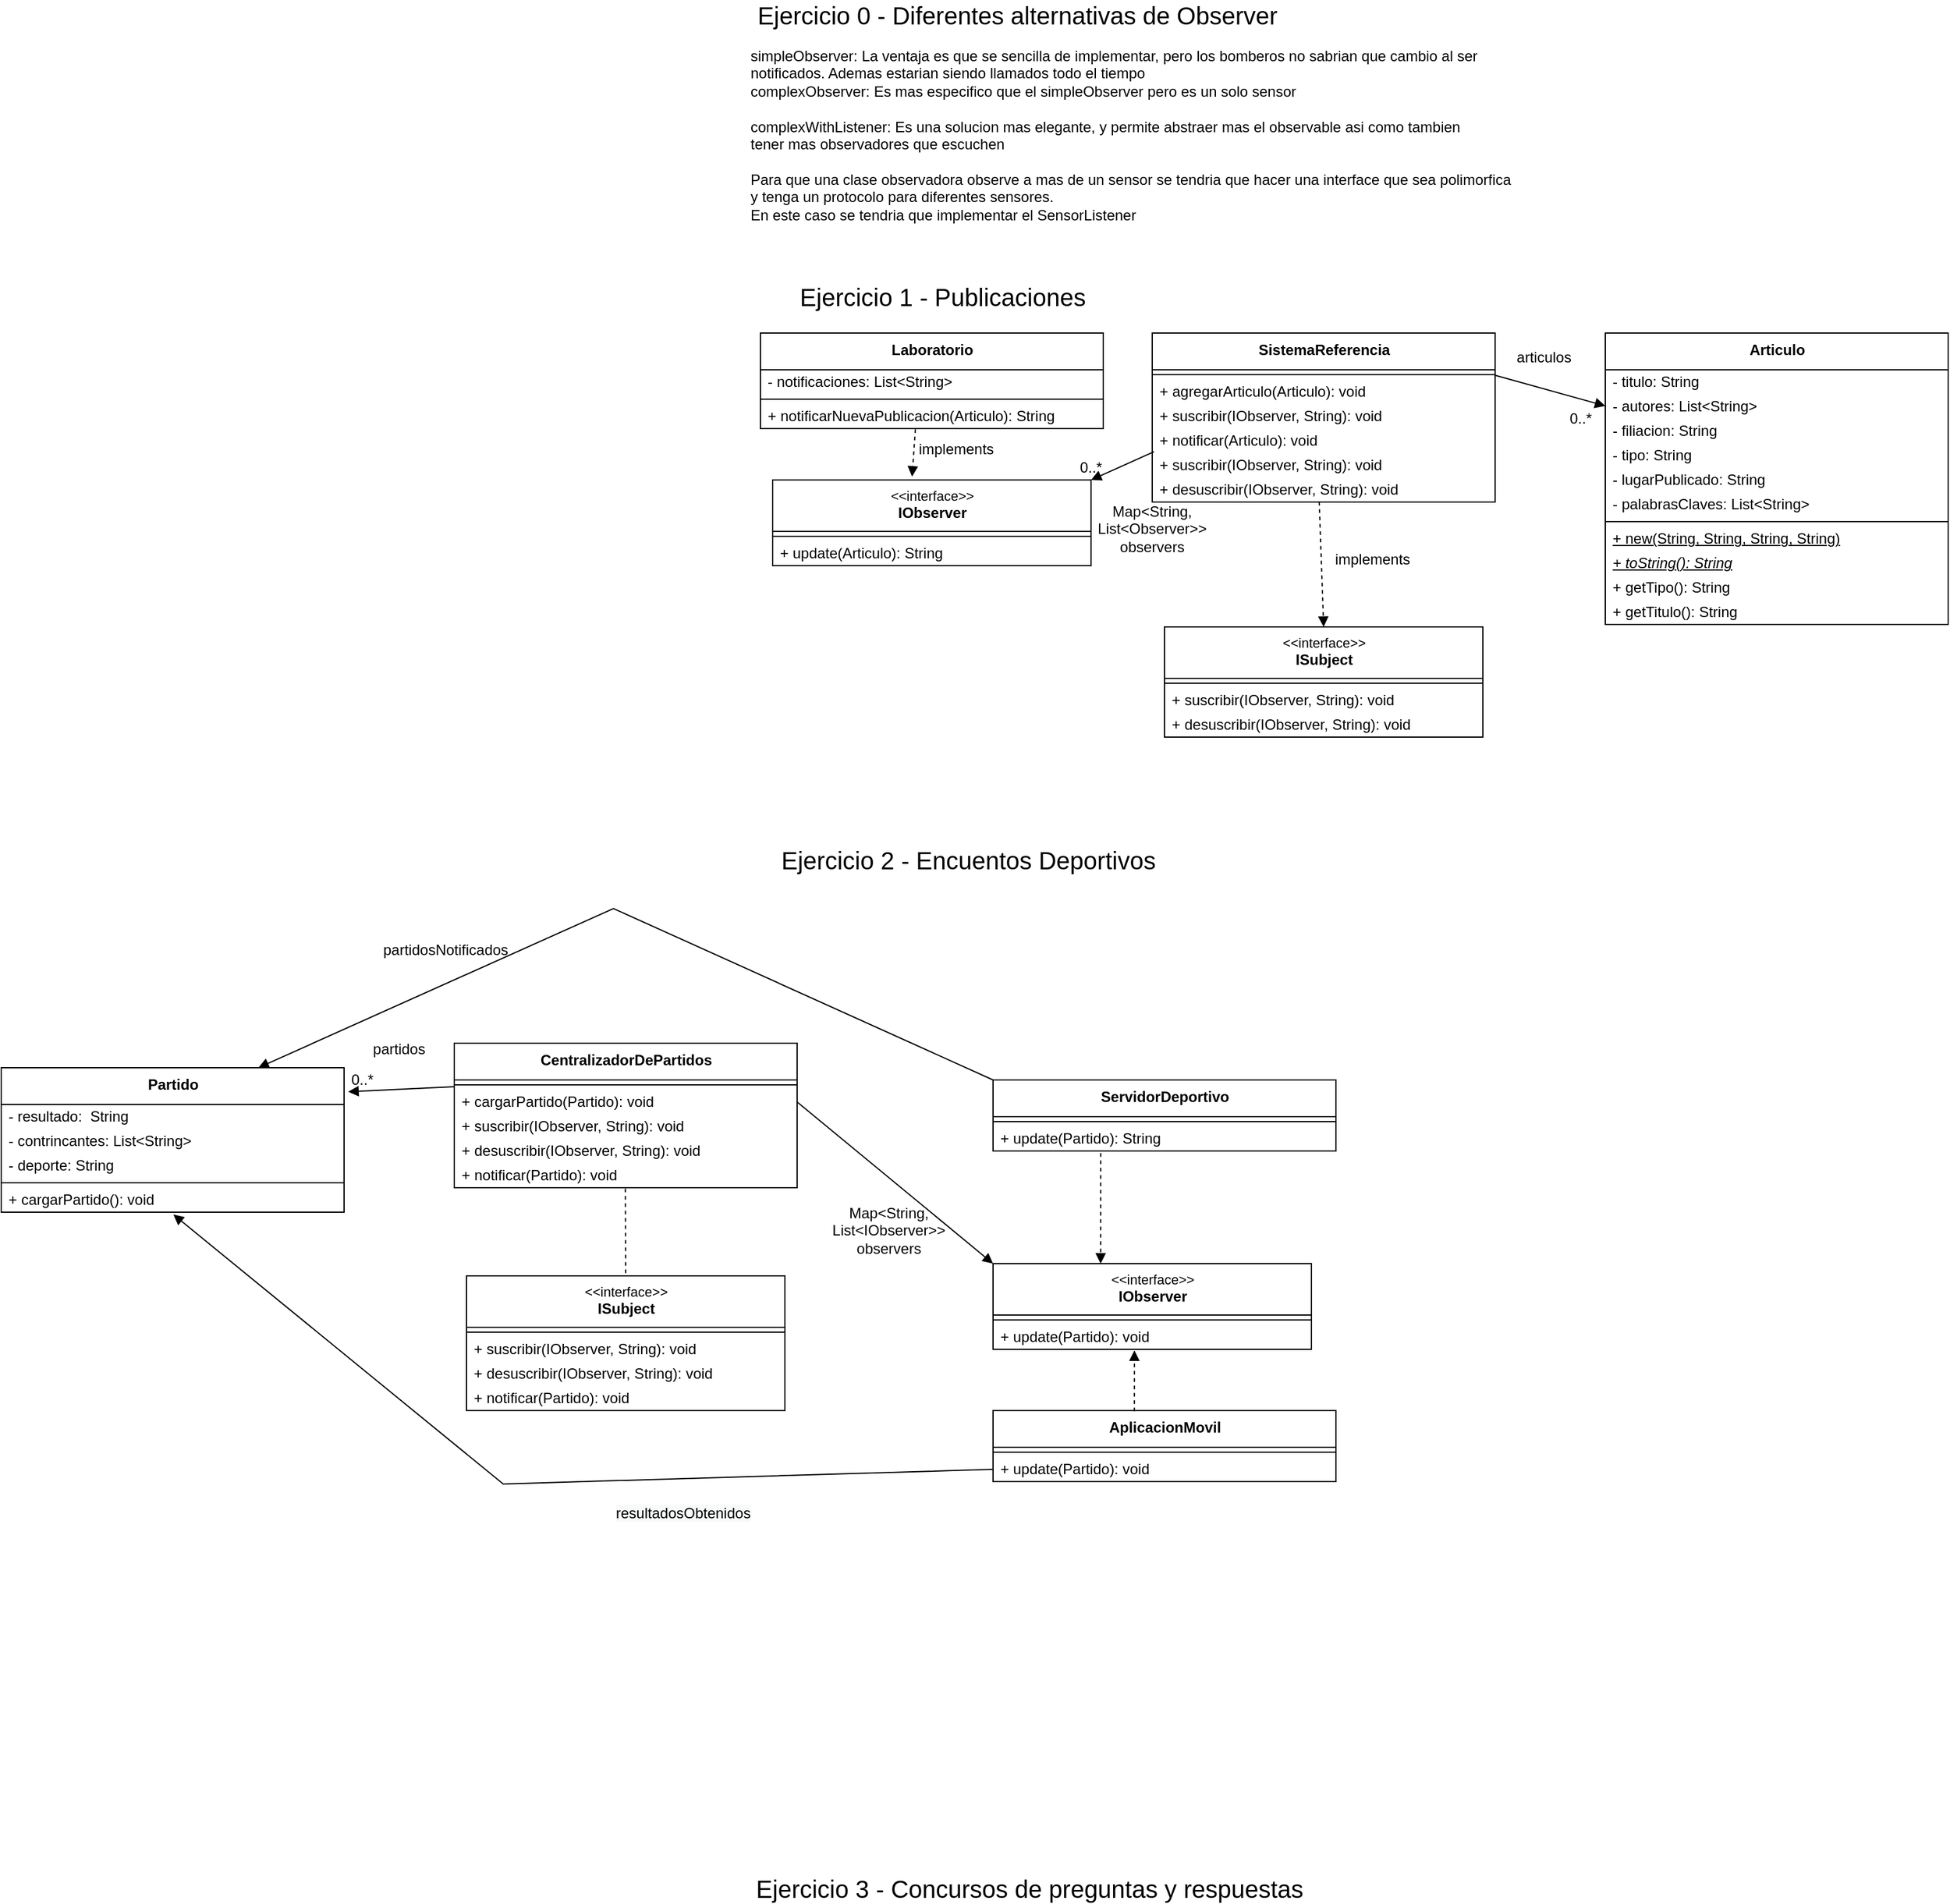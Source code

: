 <mxfile version="19.0.3" type="github">
  <diagram id="EG4I_s3BdpQyQ8dCtJnK" name="Page-1">
    <mxGraphModel dx="2462" dy="866" grid="1" gridSize="10" guides="1" tooltips="1" connect="1" arrows="1" fold="1" page="1" pageScale="1" pageWidth="827" pageHeight="1169" math="0" shadow="0">
      <root>
        <mxCell id="0" />
        <mxCell id="1" parent="0" />
        <mxCell id="vMaKO2f1EmGFDQ7WSAsm-1" value="&lt;span style=&quot;font-size: 12px;&quot;&gt;&lt;b&gt;SistemaReferencia&lt;/b&gt;&lt;/span&gt;" style="swimlane;fontStyle=0;align=center;verticalAlign=top;childLayout=stackLayout;horizontal=1;startSize=30;horizontalStack=0;resizeParent=1;resizeParentMax=0;resizeLast=0;collapsible=0;marginBottom=0;html=1;labelBackgroundColor=none;labelBorderColor=none;fontSize=11;" parent="1" vertex="1">
          <mxGeometry x="350" y="290" width="280" height="138" as="geometry" />
        </mxCell>
        <mxCell id="vMaKO2f1EmGFDQ7WSAsm-2" value="" style="line;strokeWidth=1;fillColor=none;align=left;verticalAlign=middle;spacingTop=-1;spacingLeft=3;spacingRight=3;rotatable=0;labelPosition=right;points=[];portConstraint=eastwest;labelBackgroundColor=none;labelBorderColor=none;fontSize=11;html=1;" parent="vMaKO2f1EmGFDQ7WSAsm-1" vertex="1">
          <mxGeometry y="30" width="280" height="8" as="geometry" />
        </mxCell>
        <mxCell id="vMaKO2f1EmGFDQ7WSAsm-3" value="&lt;span style=&quot;font-size: 12px;&quot;&gt;+ agregarArticulo(Articulo): void&lt;/span&gt;" style="text;html=1;strokeColor=none;fillColor=none;align=left;verticalAlign=middle;spacingLeft=4;spacingRight=4;overflow=hidden;rotatable=0;points=[[0,0.5],[1,0.5]];portConstraint=eastwest;labelBackgroundColor=none;labelBorderColor=none;fontSize=11;" parent="vMaKO2f1EmGFDQ7WSAsm-1" vertex="1">
          <mxGeometry y="38" width="280" height="20" as="geometry" />
        </mxCell>
        <mxCell id="vMaKO2f1EmGFDQ7WSAsm-37" value="&lt;span style=&quot;font-size: 12px;&quot;&gt;+ suscribir(IObserver, String): void&lt;/span&gt;" style="text;html=1;strokeColor=none;fillColor=none;align=left;verticalAlign=middle;spacingLeft=4;spacingRight=4;overflow=hidden;rotatable=0;points=[[0,0.5],[1,0.5]];portConstraint=eastwest;labelBackgroundColor=none;labelBorderColor=none;fontSize=11;" parent="vMaKO2f1EmGFDQ7WSAsm-1" vertex="1">
          <mxGeometry y="58" width="280" height="20" as="geometry" />
        </mxCell>
        <mxCell id="vMaKO2f1EmGFDQ7WSAsm-39" value="&lt;span style=&quot;font-size: 12px;&quot;&gt;+ notificar(Articulo): void&lt;/span&gt;" style="text;html=1;strokeColor=none;fillColor=none;align=left;verticalAlign=middle;spacingLeft=4;spacingRight=4;overflow=hidden;rotatable=0;points=[[0,0.5],[1,0.5]];portConstraint=eastwest;labelBackgroundColor=none;labelBorderColor=none;fontSize=11;" parent="vMaKO2f1EmGFDQ7WSAsm-1" vertex="1">
          <mxGeometry y="78" width="280" height="20" as="geometry" />
        </mxCell>
        <mxCell id="vMaKO2f1EmGFDQ7WSAsm-48" value="&lt;span style=&quot;font-size: 12px;&quot;&gt;+ suscribir&lt;/span&gt;&lt;span style=&quot;font-size: 12px;&quot;&gt;(IObserver, String): void&lt;/span&gt;" style="text;html=1;strokeColor=none;fillColor=none;align=left;verticalAlign=middle;spacingLeft=4;spacingRight=4;overflow=hidden;rotatable=0;points=[[0,0.5],[1,0.5]];portConstraint=eastwest;labelBackgroundColor=none;labelBorderColor=none;fontSize=11;" parent="vMaKO2f1EmGFDQ7WSAsm-1" vertex="1">
          <mxGeometry y="98" width="280" height="20" as="geometry" />
        </mxCell>
        <mxCell id="vMaKO2f1EmGFDQ7WSAsm-49" value="&lt;span style=&quot;font-size: 12px;&quot;&gt;+ desuscribir&lt;/span&gt;&lt;span style=&quot;font-size: 12px;&quot;&gt;(IObserver, String): void&lt;/span&gt;" style="text;html=1;strokeColor=none;fillColor=none;align=left;verticalAlign=middle;spacingLeft=4;spacingRight=4;overflow=hidden;rotatable=0;points=[[0,0.5],[1,0.5]];portConstraint=eastwest;labelBackgroundColor=none;labelBorderColor=none;fontSize=11;" parent="vMaKO2f1EmGFDQ7WSAsm-1" vertex="1">
          <mxGeometry y="118" width="280" height="20" as="geometry" />
        </mxCell>
        <mxCell id="vMaKO2f1EmGFDQ7WSAsm-6" value="&amp;lt;&amp;lt;interface&amp;gt;&amp;gt;&lt;br&gt;&lt;span style=&quot;font-size: 12px ; font-weight: 700&quot;&gt;IObserver&lt;/span&gt;" style="swimlane;fontStyle=0;align=center;verticalAlign=top;childLayout=stackLayout;horizontal=1;startSize=42;horizontalStack=0;resizeParent=1;resizeParentMax=0;resizeLast=0;collapsible=0;marginBottom=0;html=1;labelBackgroundColor=none;labelBorderColor=none;fontSize=11;" parent="1" vertex="1">
          <mxGeometry x="40" y="410" width="260" height="70" as="geometry" />
        </mxCell>
        <mxCell id="vMaKO2f1EmGFDQ7WSAsm-7" value="" style="line;strokeWidth=1;fillColor=none;align=left;verticalAlign=middle;spacingTop=-1;spacingLeft=3;spacingRight=3;rotatable=0;labelPosition=right;points=[];portConstraint=eastwest;labelBackgroundColor=none;labelBorderColor=none;fontSize=11;html=1;" parent="vMaKO2f1EmGFDQ7WSAsm-6" vertex="1">
          <mxGeometry y="42" width="260" height="8" as="geometry" />
        </mxCell>
        <mxCell id="vMaKO2f1EmGFDQ7WSAsm-8" value="&lt;span style=&quot;font-size: 12px;&quot;&gt;+ update&lt;/span&gt;&lt;span style=&quot;font-size: 12px;&quot;&gt;(Articulo): String&lt;/span&gt;" style="text;html=1;strokeColor=none;fillColor=none;align=left;verticalAlign=middle;spacingLeft=4;spacingRight=4;overflow=hidden;rotatable=0;points=[[0,0.5],[1,0.5]];portConstraint=eastwest;labelBackgroundColor=none;labelBorderColor=none;fontSize=11;" parent="vMaKO2f1EmGFDQ7WSAsm-6" vertex="1">
          <mxGeometry y="50" width="260" height="20" as="geometry" />
        </mxCell>
        <mxCell id="vMaKO2f1EmGFDQ7WSAsm-10" value="Ejercicio 1 - Publicaciones" style="text;html=1;strokeColor=none;fillColor=none;align=center;verticalAlign=middle;whiteSpace=wrap;rounded=0;fontSize=20;" parent="1" vertex="1">
          <mxGeometry x="19" y="250" width="320" height="20" as="geometry" />
        </mxCell>
        <mxCell id="vMaKO2f1EmGFDQ7WSAsm-11" value="Ejercicio 3 - Concursos de preguntas y respuestas" style="text;html=1;strokeColor=none;fillColor=none;align=center;verticalAlign=middle;whiteSpace=wrap;rounded=0;fontSize=20;" parent="1" vertex="1">
          <mxGeometry x="10" y="1550" width="480" height="20" as="geometry" />
        </mxCell>
        <mxCell id="vMaKO2f1EmGFDQ7WSAsm-13" value="Ejercicio 2 - Encuentos Deportivos" style="text;html=1;strokeColor=none;fillColor=none;align=center;verticalAlign=middle;whiteSpace=wrap;rounded=0;fontSize=20;" parent="1" vertex="1">
          <mxGeometry x="40" y="710" width="320" height="20" as="geometry" />
        </mxCell>
        <mxCell id="vMaKO2f1EmGFDQ7WSAsm-14" value="Ejercicio 0 - Diferentes alternativas de Observer" style="text;html=1;strokeColor=none;fillColor=none;align=center;verticalAlign=middle;whiteSpace=wrap;rounded=0;fontSize=20;" parent="1" vertex="1">
          <mxGeometry x="20" y="20" width="440" height="20" as="geometry" />
        </mxCell>
        <mxCell id="vMaKO2f1EmGFDQ7WSAsm-16" value="&lt;div&gt;&lt;span style=&quot;background-color: initial;&quot;&gt;simpleObserver: La ventaja es que se sencilla de implementar, pero los bomberos no sabrian que cambio al ser&lt;/span&gt;&lt;br&gt;&lt;/div&gt;&lt;div&gt;&lt;span style=&quot;font-size: 12px;&quot;&gt;notificados. Ademas estarian siendo llamados todo el tiempo&lt;/span&gt;&lt;/div&gt;&lt;div&gt;&lt;span style=&quot;font-size: 12px;&quot;&gt;complexObserver: Es mas especifico que el simpleObserver pero es un solo sensor&lt;/span&gt;&lt;/div&gt;&lt;div&gt;&lt;span style=&quot;font-size: 12px;&quot;&gt;&lt;br&gt;&lt;/span&gt;&lt;/div&gt;&lt;div&gt;&lt;span style=&quot;font-size: 12px;&quot;&gt;complexWithListener: Es una solucion mas elegante, y permite abstraer mas el observable asi como tambien&lt;/span&gt;&lt;/div&gt;&lt;div&gt;&lt;span style=&quot;font-size: 12px;&quot;&gt;tener mas observadores que escuchen&lt;/span&gt;&lt;/div&gt;&lt;div&gt;&lt;span style=&quot;font-size: 12px;&quot;&gt;&lt;br&gt;&lt;/span&gt;&lt;/div&gt;&lt;div&gt;&lt;span style=&quot;font-size: 12px;&quot;&gt;Para que una clase observadora observe a mas de un sensor se tendria que hacer una interface que sea polimorfica&lt;/span&gt;&lt;/div&gt;&lt;div&gt;&lt;span style=&quot;font-size: 12px;&quot;&gt;y tenga un protocolo para diferentes sensores.&lt;/span&gt;&lt;/div&gt;&lt;div&gt;&lt;span style=&quot;font-size: 12px;&quot;&gt;En este caso se tendria que implementar el SensorListener&lt;/span&gt;&lt;/div&gt;" style="text;html=1;strokeColor=none;fillColor=none;align=left;verticalAlign=top;whiteSpace=wrap;rounded=0;fontSize=12;" parent="1" vertex="1">
          <mxGeometry x="20" y="50" width="760" height="160" as="geometry" />
        </mxCell>
        <mxCell id="vMaKO2f1EmGFDQ7WSAsm-18" value="&lt;span style=&quot;font-size: 12px;&quot;&gt;&lt;b&gt;Articulo&lt;/b&gt;&lt;/span&gt;" style="swimlane;fontStyle=0;align=center;verticalAlign=top;childLayout=stackLayout;horizontal=1;startSize=30;horizontalStack=0;resizeParent=1;resizeParentMax=0;resizeLast=0;collapsible=0;marginBottom=0;html=1;labelBackgroundColor=none;labelBorderColor=none;fontSize=11;" parent="1" vertex="1">
          <mxGeometry x="720" y="290" width="280" height="238" as="geometry" />
        </mxCell>
        <mxCell id="vMaKO2f1EmGFDQ7WSAsm-20" value="&lt;span style=&quot;font-size: 12px;&quot;&gt;- titulo: String&lt;/span&gt;" style="text;html=1;strokeColor=none;fillColor=none;align=left;verticalAlign=middle;spacingLeft=4;spacingRight=4;overflow=hidden;rotatable=0;points=[[0,0.5],[1,0.5]];portConstraint=eastwest;labelBackgroundColor=none;labelBorderColor=none;fontSize=11;" parent="vMaKO2f1EmGFDQ7WSAsm-18" vertex="1">
          <mxGeometry y="30" width="280" height="20" as="geometry" />
        </mxCell>
        <mxCell id="vMaKO2f1EmGFDQ7WSAsm-21" value="&lt;span style=&quot;font-size: 12px;&quot;&gt;- autores: List&amp;lt;String&amp;gt;&lt;/span&gt;" style="text;html=1;strokeColor=none;fillColor=none;align=left;verticalAlign=middle;spacingLeft=4;spacingRight=4;overflow=hidden;rotatable=0;points=[[0,0.5],[1,0.5]];portConstraint=eastwest;labelBackgroundColor=none;labelBorderColor=none;fontSize=11;" parent="vMaKO2f1EmGFDQ7WSAsm-18" vertex="1">
          <mxGeometry y="50" width="280" height="20" as="geometry" />
        </mxCell>
        <mxCell id="vMaKO2f1EmGFDQ7WSAsm-32" value="&lt;span style=&quot;font-size: 12px;&quot;&gt;- filiacion: String&lt;/span&gt;" style="text;html=1;strokeColor=none;fillColor=none;align=left;verticalAlign=middle;spacingLeft=4;spacingRight=4;overflow=hidden;rotatable=0;points=[[0,0.5],[1,0.5]];portConstraint=eastwest;labelBackgroundColor=none;labelBorderColor=none;fontSize=11;" parent="vMaKO2f1EmGFDQ7WSAsm-18" vertex="1">
          <mxGeometry y="70" width="280" height="20" as="geometry" />
        </mxCell>
        <mxCell id="vMaKO2f1EmGFDQ7WSAsm-33" value="&lt;span style=&quot;font-size: 12px;&quot;&gt;- tipo: String&lt;/span&gt;" style="text;html=1;strokeColor=none;fillColor=none;align=left;verticalAlign=middle;spacingLeft=4;spacingRight=4;overflow=hidden;rotatable=0;points=[[0,0.5],[1,0.5]];portConstraint=eastwest;labelBackgroundColor=none;labelBorderColor=none;fontSize=11;" parent="vMaKO2f1EmGFDQ7WSAsm-18" vertex="1">
          <mxGeometry y="90" width="280" height="20" as="geometry" />
        </mxCell>
        <mxCell id="vMaKO2f1EmGFDQ7WSAsm-34" value="&lt;span style=&quot;font-size: 12px;&quot;&gt;- lugarPublicado: String&lt;/span&gt;" style="text;html=1;strokeColor=none;fillColor=none;align=left;verticalAlign=middle;spacingLeft=4;spacingRight=4;overflow=hidden;rotatable=0;points=[[0,0.5],[1,0.5]];portConstraint=eastwest;labelBackgroundColor=none;labelBorderColor=none;fontSize=11;" parent="vMaKO2f1EmGFDQ7WSAsm-18" vertex="1">
          <mxGeometry y="110" width="280" height="20" as="geometry" />
        </mxCell>
        <mxCell id="vMaKO2f1EmGFDQ7WSAsm-35" value="&lt;span style=&quot;font-size: 12px;&quot;&gt;- palabrasClaves: List&amp;lt;String&amp;gt;&lt;/span&gt;" style="text;html=1;strokeColor=none;fillColor=none;align=left;verticalAlign=middle;spacingLeft=4;spacingRight=4;overflow=hidden;rotatable=0;points=[[0,0.5],[1,0.5]];portConstraint=eastwest;labelBackgroundColor=none;labelBorderColor=none;fontSize=11;" parent="vMaKO2f1EmGFDQ7WSAsm-18" vertex="1">
          <mxGeometry y="130" width="280" height="20" as="geometry" />
        </mxCell>
        <mxCell id="vMaKO2f1EmGFDQ7WSAsm-19" value="" style="line;strokeWidth=1;fillColor=none;align=left;verticalAlign=middle;spacingTop=-1;spacingLeft=3;spacingRight=3;rotatable=0;labelPosition=right;points=[];portConstraint=eastwest;labelBackgroundColor=none;labelBorderColor=none;fontSize=11;html=1;" parent="vMaKO2f1EmGFDQ7WSAsm-18" vertex="1">
          <mxGeometry y="150" width="280" height="8" as="geometry" />
        </mxCell>
        <mxCell id="8ywGjDLi0JEkzYyTQf_Y-43" value="&lt;span style=&quot;font-size: 12px;&quot;&gt;&lt;u style=&quot;&quot;&gt;+ new(String, String, String, String)&lt;/u&gt;&lt;/span&gt;" style="text;html=1;strokeColor=none;fillColor=none;align=left;verticalAlign=middle;spacingLeft=4;spacingRight=4;overflow=hidden;rotatable=0;points=[[0,0.5],[1,0.5]];portConstraint=eastwest;labelBackgroundColor=none;labelBorderColor=none;fontSize=11;" vertex="1" parent="vMaKO2f1EmGFDQ7WSAsm-18">
          <mxGeometry y="158" width="280" height="20" as="geometry" />
        </mxCell>
        <mxCell id="8ywGjDLi0JEkzYyTQf_Y-40" value="&lt;span style=&quot;font-size: 12px;&quot;&gt;&lt;i&gt;&lt;u&gt;+ toString(): String&lt;/u&gt;&lt;/i&gt;&lt;/span&gt;" style="text;html=1;strokeColor=none;fillColor=none;align=left;verticalAlign=middle;spacingLeft=4;spacingRight=4;overflow=hidden;rotatable=0;points=[[0,0.5],[1,0.5]];portConstraint=eastwest;labelBackgroundColor=none;labelBorderColor=none;fontSize=11;" vertex="1" parent="vMaKO2f1EmGFDQ7WSAsm-18">
          <mxGeometry y="178" width="280" height="20" as="geometry" />
        </mxCell>
        <mxCell id="8ywGjDLi0JEkzYyTQf_Y-41" value="&lt;span style=&quot;font-size: 12px;&quot;&gt;+ getTipo(): String&lt;/span&gt;" style="text;html=1;strokeColor=none;fillColor=none;align=left;verticalAlign=middle;spacingLeft=4;spacingRight=4;overflow=hidden;rotatable=0;points=[[0,0.5],[1,0.5]];portConstraint=eastwest;labelBackgroundColor=none;labelBorderColor=none;fontSize=11;" vertex="1" parent="vMaKO2f1EmGFDQ7WSAsm-18">
          <mxGeometry y="198" width="280" height="20" as="geometry" />
        </mxCell>
        <mxCell id="8ywGjDLi0JEkzYyTQf_Y-42" value="&lt;span style=&quot;font-size: 12px;&quot;&gt;+ getTitulo(): String&lt;/span&gt;" style="text;html=1;strokeColor=none;fillColor=none;align=left;verticalAlign=middle;spacingLeft=4;spacingRight=4;overflow=hidden;rotatable=0;points=[[0,0.5],[1,0.5]];portConstraint=eastwest;labelBackgroundColor=none;labelBorderColor=none;fontSize=11;" vertex="1" parent="vMaKO2f1EmGFDQ7WSAsm-18">
          <mxGeometry y="218" width="280" height="20" as="geometry" />
        </mxCell>
        <mxCell id="vMaKO2f1EmGFDQ7WSAsm-23" value="&lt;span style=&quot;font-size: 12px;&quot;&gt;&lt;b&gt;Laboratorio&lt;/b&gt;&lt;/span&gt;" style="swimlane;fontStyle=0;align=center;verticalAlign=top;childLayout=stackLayout;horizontal=1;startSize=30;horizontalStack=0;resizeParent=1;resizeParentMax=0;resizeLast=0;collapsible=0;marginBottom=0;html=1;labelBackgroundColor=none;labelBorderColor=none;fontSize=11;" parent="1" vertex="1">
          <mxGeometry x="30" y="290" width="280" height="78" as="geometry" />
        </mxCell>
        <mxCell id="vMaKO2f1EmGFDQ7WSAsm-27" value="&lt;span style=&quot;font-size: 12px;&quot;&gt;- notificaciones: List&amp;lt;String&amp;gt;&lt;/span&gt;" style="text;html=1;strokeColor=none;fillColor=none;align=left;verticalAlign=middle;spacingLeft=4;spacingRight=4;overflow=hidden;rotatable=0;points=[[0,0.5],[1,0.5]];portConstraint=eastwest;labelBackgroundColor=none;labelBorderColor=none;fontSize=11;" parent="vMaKO2f1EmGFDQ7WSAsm-23" vertex="1">
          <mxGeometry y="30" width="280" height="20" as="geometry" />
        </mxCell>
        <mxCell id="vMaKO2f1EmGFDQ7WSAsm-24" value="" style="line;strokeWidth=1;fillColor=none;align=left;verticalAlign=middle;spacingTop=-1;spacingLeft=3;spacingRight=3;rotatable=0;labelPosition=right;points=[];portConstraint=eastwest;labelBackgroundColor=none;labelBorderColor=none;fontSize=11;html=1;" parent="vMaKO2f1EmGFDQ7WSAsm-23" vertex="1">
          <mxGeometry y="50" width="280" height="8" as="geometry" />
        </mxCell>
        <mxCell id="vMaKO2f1EmGFDQ7WSAsm-47" value="&lt;span style=&quot;font-size: 12px;&quot;&gt;+ notificarNuevaPublicacion&lt;/span&gt;&lt;span style=&quot;font-size: 12px;&quot;&gt;(Articulo): String&lt;/span&gt;" style="text;html=1;strokeColor=none;fillColor=none;align=left;verticalAlign=middle;spacingLeft=4;spacingRight=4;overflow=hidden;rotatable=0;points=[[0,0.5],[1,0.5]];portConstraint=eastwest;labelBackgroundColor=none;labelBorderColor=none;fontSize=11;" parent="vMaKO2f1EmGFDQ7WSAsm-23" vertex="1">
          <mxGeometry y="58" width="280" height="20" as="geometry" />
        </mxCell>
        <mxCell id="vMaKO2f1EmGFDQ7WSAsm-28" style="edgeStyle=none;orthogonalLoop=1;jettySize=auto;html=1;exitX=1;exitY=0.25;exitDx=0;exitDy=0;endArrow=block;endFill=1;rounded=0;entryX=0;entryY=0.25;entryDx=0;entryDy=0;" parent="1" source="vMaKO2f1EmGFDQ7WSAsm-1" target="vMaKO2f1EmGFDQ7WSAsm-18" edge="1">
          <mxGeometry relative="1" as="geometry">
            <mxPoint x="640" y="450" as="targetPoint" />
            <mxPoint x="608.914" y="430" as="sourcePoint" />
          </mxGeometry>
        </mxCell>
        <mxCell id="vMaKO2f1EmGFDQ7WSAsm-38" style="edgeStyle=none;orthogonalLoop=1;jettySize=auto;html=1;exitX=0.452;exitY=1.033;exitDx=0;exitDy=0;endArrow=block;endFill=1;rounded=0;exitPerimeter=0;entryX=0.438;entryY=-0.039;entryDx=0;entryDy=0;entryPerimeter=0;dashed=1;" parent="1" source="vMaKO2f1EmGFDQ7WSAsm-47" target="vMaKO2f1EmGFDQ7WSAsm-6" edge="1">
          <mxGeometry relative="1" as="geometry">
            <mxPoint x="640" y="450" as="targetPoint" />
            <mxPoint x="608.914" y="430" as="sourcePoint" />
          </mxGeometry>
        </mxCell>
        <mxCell id="vMaKO2f1EmGFDQ7WSAsm-41" style="edgeStyle=none;orthogonalLoop=1;jettySize=auto;html=1;exitX=1;exitY=0;exitDx=0;exitDy=0;endArrow=none;endFill=0;rounded=0;entryX=0.005;entryY=0.947;entryDx=0;entryDy=0;entryPerimeter=0;startArrow=block;startFill=1;" parent="1" source="vMaKO2f1EmGFDQ7WSAsm-6" target="vMaKO2f1EmGFDQ7WSAsm-39" edge="1">
          <mxGeometry relative="1" as="geometry">
            <mxPoint x="360" y="319.502" as="targetPoint" />
            <mxPoint x="321.4" y="319.488" as="sourcePoint" />
          </mxGeometry>
        </mxCell>
        <mxCell id="vMaKO2f1EmGFDQ7WSAsm-42" value="&amp;lt;&amp;lt;interface&amp;gt;&amp;gt;&lt;br&gt;&lt;span style=&quot;font-size: 12px ; font-weight: 700&quot;&gt;ISubject&lt;/span&gt;" style="swimlane;fontStyle=0;align=center;verticalAlign=top;childLayout=stackLayout;horizontal=1;startSize=42;horizontalStack=0;resizeParent=1;resizeParentMax=0;resizeLast=0;collapsible=0;marginBottom=0;html=1;labelBackgroundColor=none;labelBorderColor=none;fontSize=11;" parent="1" vertex="1">
          <mxGeometry x="360" y="530" width="260" height="90" as="geometry" />
        </mxCell>
        <mxCell id="vMaKO2f1EmGFDQ7WSAsm-43" value="" style="line;strokeWidth=1;fillColor=none;align=left;verticalAlign=middle;spacingTop=-1;spacingLeft=3;spacingRight=3;rotatable=0;labelPosition=right;points=[];portConstraint=eastwest;labelBackgroundColor=none;labelBorderColor=none;fontSize=11;html=1;" parent="vMaKO2f1EmGFDQ7WSAsm-42" vertex="1">
          <mxGeometry y="42" width="260" height="8" as="geometry" />
        </mxCell>
        <mxCell id="vMaKO2f1EmGFDQ7WSAsm-44" value="&lt;span style=&quot;font-size: 12px;&quot;&gt;+ suscribir&lt;/span&gt;&lt;span style=&quot;font-size: 12px;&quot;&gt;(IObserver, String): void&lt;/span&gt;" style="text;html=1;strokeColor=none;fillColor=none;align=left;verticalAlign=middle;spacingLeft=4;spacingRight=4;overflow=hidden;rotatable=0;points=[[0,0.5],[1,0.5]];portConstraint=eastwest;labelBackgroundColor=none;labelBorderColor=none;fontSize=11;" parent="vMaKO2f1EmGFDQ7WSAsm-42" vertex="1">
          <mxGeometry y="50" width="260" height="20" as="geometry" />
        </mxCell>
        <mxCell id="vMaKO2f1EmGFDQ7WSAsm-45" value="&lt;span style=&quot;font-size: 12px;&quot;&gt;+ desuscribir&lt;/span&gt;&lt;span style=&quot;font-size: 12px;&quot;&gt;(IObserver, String): void&lt;/span&gt;" style="text;html=1;strokeColor=none;fillColor=none;align=left;verticalAlign=middle;spacingLeft=4;spacingRight=4;overflow=hidden;rotatable=0;points=[[0,0.5],[1,0.5]];portConstraint=eastwest;labelBackgroundColor=none;labelBorderColor=none;fontSize=11;" parent="vMaKO2f1EmGFDQ7WSAsm-42" vertex="1">
          <mxGeometry y="70" width="260" height="20" as="geometry" />
        </mxCell>
        <mxCell id="vMaKO2f1EmGFDQ7WSAsm-46" style="edgeStyle=none;orthogonalLoop=1;jettySize=auto;html=1;exitX=0.487;exitY=0.996;exitDx=0;exitDy=0;endArrow=block;endFill=1;rounded=0;exitPerimeter=0;entryX=0.5;entryY=0;entryDx=0;entryDy=0;dashed=1;" parent="1" source="vMaKO2f1EmGFDQ7WSAsm-49" target="vMaKO2f1EmGFDQ7WSAsm-42" edge="1">
          <mxGeometry relative="1" as="geometry">
            <mxPoint x="163.88" y="417.27" as="targetPoint" />
            <mxPoint x="163.76" y="350.84" as="sourcePoint" />
          </mxGeometry>
        </mxCell>
        <mxCell id="8ywGjDLi0JEkzYyTQf_Y-34" value="implements" style="text;html=1;strokeColor=none;fillColor=none;align=center;verticalAlign=middle;whiteSpace=wrap;rounded=0;" vertex="1" parent="1">
          <mxGeometry x="500" y="460" width="60" height="30" as="geometry" />
        </mxCell>
        <mxCell id="8ywGjDLi0JEkzYyTQf_Y-35" value="implements" style="text;html=1;strokeColor=none;fillColor=none;align=center;verticalAlign=middle;whiteSpace=wrap;rounded=0;" vertex="1" parent="1">
          <mxGeometry x="160" y="370" width="60" height="30" as="geometry" />
        </mxCell>
        <mxCell id="8ywGjDLi0JEkzYyTQf_Y-36" value="0..*" style="text;html=1;strokeColor=none;fillColor=none;align=center;verticalAlign=middle;whiteSpace=wrap;rounded=0;" vertex="1" parent="1">
          <mxGeometry x="280" y="390" width="40" height="20" as="geometry" />
        </mxCell>
        <mxCell id="8ywGjDLi0JEkzYyTQf_Y-37" value="Map&amp;lt;String, List&amp;lt;Observer&amp;gt;&amp;gt; observers" style="text;html=1;strokeColor=none;fillColor=none;align=center;verticalAlign=middle;whiteSpace=wrap;rounded=0;" vertex="1" parent="1">
          <mxGeometry x="330" y="440" width="40" height="20" as="geometry" />
        </mxCell>
        <mxCell id="8ywGjDLi0JEkzYyTQf_Y-38" value="articulos" style="text;html=1;strokeColor=none;fillColor=none;align=center;verticalAlign=middle;whiteSpace=wrap;rounded=0;" vertex="1" parent="1">
          <mxGeometry x="650" y="300" width="40" height="20" as="geometry" />
        </mxCell>
        <mxCell id="8ywGjDLi0JEkzYyTQf_Y-39" value="0..*" style="text;html=1;strokeColor=none;fillColor=none;align=center;verticalAlign=middle;whiteSpace=wrap;rounded=0;" vertex="1" parent="1">
          <mxGeometry x="680" y="350" width="40" height="20" as="geometry" />
        </mxCell>
        <mxCell id="8ywGjDLi0JEkzYyTQf_Y-44" value="&amp;lt;&amp;lt;interface&amp;gt;&amp;gt;&lt;br&gt;&lt;span style=&quot;font-size: 12px ; font-weight: 700&quot;&gt;ISubject&lt;/span&gt;" style="swimlane;fontStyle=0;align=center;verticalAlign=top;childLayout=stackLayout;horizontal=1;startSize=42;horizontalStack=0;resizeParent=1;resizeParentMax=0;resizeLast=0;collapsible=0;marginBottom=0;html=1;labelBackgroundColor=none;labelBorderColor=none;fontSize=11;" vertex="1" parent="1">
          <mxGeometry x="-210" y="1060" width="260" height="110" as="geometry" />
        </mxCell>
        <mxCell id="8ywGjDLi0JEkzYyTQf_Y-45" value="" style="line;strokeWidth=1;fillColor=none;align=left;verticalAlign=middle;spacingTop=-1;spacingLeft=3;spacingRight=3;rotatable=0;labelPosition=right;points=[];portConstraint=eastwest;labelBackgroundColor=none;labelBorderColor=none;fontSize=11;html=1;" vertex="1" parent="8ywGjDLi0JEkzYyTQf_Y-44">
          <mxGeometry y="42" width="260" height="8" as="geometry" />
        </mxCell>
        <mxCell id="8ywGjDLi0JEkzYyTQf_Y-46" value="&lt;span style=&quot;font-size: 12px;&quot;&gt;+ suscribir&lt;/span&gt;&lt;span style=&quot;font-size: 12px;&quot;&gt;(IObserver, String): void&lt;/span&gt;" style="text;html=1;strokeColor=none;fillColor=none;align=left;verticalAlign=middle;spacingLeft=4;spacingRight=4;overflow=hidden;rotatable=0;points=[[0,0.5],[1,0.5]];portConstraint=eastwest;labelBackgroundColor=none;labelBorderColor=none;fontSize=11;" vertex="1" parent="8ywGjDLi0JEkzYyTQf_Y-44">
          <mxGeometry y="50" width="260" height="20" as="geometry" />
        </mxCell>
        <mxCell id="8ywGjDLi0JEkzYyTQf_Y-47" value="&lt;span style=&quot;font-size: 12px;&quot;&gt;+ desuscribir&lt;/span&gt;&lt;span style=&quot;font-size: 12px;&quot;&gt;(IObserver, String): void&lt;/span&gt;" style="text;html=1;strokeColor=none;fillColor=none;align=left;verticalAlign=middle;spacingLeft=4;spacingRight=4;overflow=hidden;rotatable=0;points=[[0,0.5],[1,0.5]];portConstraint=eastwest;labelBackgroundColor=none;labelBorderColor=none;fontSize=11;" vertex="1" parent="8ywGjDLi0JEkzYyTQf_Y-44">
          <mxGeometry y="70" width="260" height="20" as="geometry" />
        </mxCell>
        <mxCell id="8ywGjDLi0JEkzYyTQf_Y-81" value="&lt;span style=&quot;font-size: 12px;&quot;&gt;+ notificar&lt;/span&gt;&lt;span style=&quot;font-size: 12px;&quot;&gt;(Partido): void&lt;/span&gt;" style="text;html=1;strokeColor=none;fillColor=none;align=left;verticalAlign=middle;spacingLeft=4;spacingRight=4;overflow=hidden;rotatable=0;points=[[0,0.5],[1,0.5]];portConstraint=eastwest;labelBackgroundColor=none;labelBorderColor=none;fontSize=11;" vertex="1" parent="8ywGjDLi0JEkzYyTQf_Y-44">
          <mxGeometry y="90" width="260" height="20" as="geometry" />
        </mxCell>
        <mxCell id="8ywGjDLi0JEkzYyTQf_Y-48" value="&lt;span style=&quot;font-size: 12px;&quot;&gt;&lt;b&gt;ServidorDeportivo&lt;/b&gt;&lt;/span&gt;" style="swimlane;fontStyle=0;align=center;verticalAlign=top;childLayout=stackLayout;horizontal=1;startSize=30;horizontalStack=0;resizeParent=1;resizeParentMax=0;resizeLast=0;collapsible=0;marginBottom=0;html=1;labelBackgroundColor=none;labelBorderColor=none;fontSize=11;" vertex="1" parent="1">
          <mxGeometry x="220" y="900" width="280" height="58" as="geometry" />
        </mxCell>
        <mxCell id="8ywGjDLi0JEkzYyTQf_Y-50" value="" style="line;strokeWidth=1;fillColor=none;align=left;verticalAlign=middle;spacingTop=-1;spacingLeft=3;spacingRight=3;rotatable=0;labelPosition=right;points=[];portConstraint=eastwest;labelBackgroundColor=none;labelBorderColor=none;fontSize=11;html=1;" vertex="1" parent="8ywGjDLi0JEkzYyTQf_Y-48">
          <mxGeometry y="30" width="280" height="8" as="geometry" />
        </mxCell>
        <mxCell id="8ywGjDLi0JEkzYyTQf_Y-51" value="&lt;span style=&quot;font-size: 12px;&quot;&gt;+ update&lt;/span&gt;&lt;span style=&quot;font-size: 12px;&quot;&gt;(Partido): String&lt;/span&gt;" style="text;html=1;strokeColor=none;fillColor=none;align=left;verticalAlign=middle;spacingLeft=4;spacingRight=4;overflow=hidden;rotatable=0;points=[[0,0.5],[1,0.5]];portConstraint=eastwest;labelBackgroundColor=none;labelBorderColor=none;fontSize=11;" vertex="1" parent="8ywGjDLi0JEkzYyTQf_Y-48">
          <mxGeometry y="38" width="280" height="20" as="geometry" />
        </mxCell>
        <mxCell id="8ywGjDLi0JEkzYyTQf_Y-52" value="&lt;span style=&quot;font-size: 12px;&quot;&gt;&lt;b&gt;Partido&lt;/b&gt;&lt;/span&gt;" style="swimlane;fontStyle=0;align=center;verticalAlign=top;childLayout=stackLayout;horizontal=1;startSize=30;horizontalStack=0;resizeParent=1;resizeParentMax=0;resizeLast=0;collapsible=0;marginBottom=0;html=1;labelBackgroundColor=none;labelBorderColor=none;fontSize=11;" vertex="1" parent="1">
          <mxGeometry x="-590" y="890" width="280" height="118" as="geometry" />
        </mxCell>
        <mxCell id="8ywGjDLi0JEkzYyTQf_Y-53" value="&lt;span style=&quot;font-size: 12px;&quot;&gt;- resultado:&amp;nbsp; String&lt;/span&gt;" style="text;html=1;strokeColor=none;fillColor=none;align=left;verticalAlign=middle;spacingLeft=4;spacingRight=4;overflow=hidden;rotatable=0;points=[[0,0.5],[1,0.5]];portConstraint=eastwest;labelBackgroundColor=none;labelBorderColor=none;fontSize=11;" vertex="1" parent="8ywGjDLi0JEkzYyTQf_Y-52">
          <mxGeometry y="30" width="280" height="20" as="geometry" />
        </mxCell>
        <mxCell id="8ywGjDLi0JEkzYyTQf_Y-55" value="&lt;span style=&quot;font-size: 12px;&quot;&gt;- contrincantes: List&amp;lt;String&amp;gt;&lt;/span&gt;" style="text;html=1;strokeColor=none;fillColor=none;align=left;verticalAlign=middle;spacingLeft=4;spacingRight=4;overflow=hidden;rotatable=0;points=[[0,0.5],[1,0.5]];portConstraint=eastwest;labelBackgroundColor=none;labelBorderColor=none;fontSize=11;" vertex="1" parent="8ywGjDLi0JEkzYyTQf_Y-52">
          <mxGeometry y="50" width="280" height="20" as="geometry" />
        </mxCell>
        <mxCell id="8ywGjDLi0JEkzYyTQf_Y-61" value="&lt;span style=&quot;font-size: 12px;&quot;&gt;- deporte: String&lt;/span&gt;" style="text;html=1;strokeColor=none;fillColor=none;align=left;verticalAlign=middle;spacingLeft=4;spacingRight=4;overflow=hidden;rotatable=0;points=[[0,0.5],[1,0.5]];portConstraint=eastwest;labelBackgroundColor=none;labelBorderColor=none;fontSize=11;" vertex="1" parent="8ywGjDLi0JEkzYyTQf_Y-52">
          <mxGeometry y="70" width="280" height="20" as="geometry" />
        </mxCell>
        <mxCell id="8ywGjDLi0JEkzYyTQf_Y-54" value="" style="line;strokeWidth=1;fillColor=none;align=left;verticalAlign=middle;spacingTop=-1;spacingLeft=3;spacingRight=3;rotatable=0;labelPosition=right;points=[];portConstraint=eastwest;labelBackgroundColor=none;labelBorderColor=none;fontSize=11;html=1;" vertex="1" parent="8ywGjDLi0JEkzYyTQf_Y-52">
          <mxGeometry y="90" width="280" height="8" as="geometry" />
        </mxCell>
        <mxCell id="8ywGjDLi0JEkzYyTQf_Y-77" value="&lt;div style=&quot;text-align: center;&quot;&gt;&lt;span style=&quot;background-color: initial; font-size: 12px;&quot;&gt;+ cargarPartido(&lt;/span&gt;&lt;span style=&quot;background-color: initial; font-size: 12px;&quot;&gt;): void&lt;/span&gt;&lt;/div&gt;" style="text;html=1;strokeColor=none;fillColor=none;align=left;verticalAlign=middle;spacingLeft=4;spacingRight=4;overflow=hidden;rotatable=0;points=[[0,0.5],[1,0.5]];portConstraint=eastwest;labelBackgroundColor=none;labelBorderColor=none;fontSize=11;" vertex="1" parent="8ywGjDLi0JEkzYyTQf_Y-52">
          <mxGeometry y="98" width="280" height="20" as="geometry" />
        </mxCell>
        <mxCell id="8ywGjDLi0JEkzYyTQf_Y-56" value="&lt;span style=&quot;font-size: 12px;&quot;&gt;&lt;b&gt;AplicacionMovil&lt;/b&gt;&lt;/span&gt;" style="swimlane;fontStyle=0;align=center;verticalAlign=top;childLayout=stackLayout;horizontal=1;startSize=30;horizontalStack=0;resizeParent=1;resizeParentMax=0;resizeLast=0;collapsible=0;marginBottom=0;html=1;labelBackgroundColor=none;labelBorderColor=none;fontSize=11;" vertex="1" parent="1">
          <mxGeometry x="220" y="1170" width="280" height="58" as="geometry" />
        </mxCell>
        <mxCell id="8ywGjDLi0JEkzYyTQf_Y-58" value="" style="line;strokeWidth=1;fillColor=none;align=left;verticalAlign=middle;spacingTop=-1;spacingLeft=3;spacingRight=3;rotatable=0;labelPosition=right;points=[];portConstraint=eastwest;labelBackgroundColor=none;labelBorderColor=none;fontSize=11;html=1;" vertex="1" parent="8ywGjDLi0JEkzYyTQf_Y-56">
          <mxGeometry y="30" width="280" height="8" as="geometry" />
        </mxCell>
        <mxCell id="8ywGjDLi0JEkzYyTQf_Y-74" value="&lt;div style=&quot;text-align: center;&quot;&gt;&lt;span style=&quot;background-color: initial; font-size: 12px;&quot;&gt;+ update(Partido&lt;/span&gt;&lt;span style=&quot;background-color: initial; font-size: 12px;&quot;&gt;): void&lt;/span&gt;&lt;/div&gt;" style="text;html=1;strokeColor=none;fillColor=none;align=left;verticalAlign=middle;spacingLeft=4;spacingRight=4;overflow=hidden;rotatable=0;points=[[0,0.5],[1,0.5]];portConstraint=eastwest;labelBackgroundColor=none;labelBorderColor=none;fontSize=11;" vertex="1" parent="8ywGjDLi0JEkzYyTQf_Y-56">
          <mxGeometry y="38" width="280" height="20" as="geometry" />
        </mxCell>
        <mxCell id="8ywGjDLi0JEkzYyTQf_Y-62" style="edgeStyle=none;orthogonalLoop=1;jettySize=auto;html=1;endArrow=none;endFill=0;rounded=0;entryX=0.5;entryY=0;entryDx=0;entryDy=0;dashed=1;exitX=0.499;exitY=1.035;exitDx=0;exitDy=0;exitPerimeter=0;" edge="1" parent="1" source="8ywGjDLi0JEkzYyTQf_Y-99" target="8ywGjDLi0JEkzYyTQf_Y-44">
          <mxGeometry relative="1" as="geometry">
            <mxPoint x="230" y="924.5" as="targetPoint" />
            <mxPoint x="-90" y="950" as="sourcePoint" />
          </mxGeometry>
        </mxCell>
        <mxCell id="8ywGjDLi0JEkzYyTQf_Y-63" value="&amp;lt;&amp;lt;interface&amp;gt;&amp;gt;&lt;br&gt;&lt;span style=&quot;font-size: 12px ; font-weight: 700&quot;&gt;IObserver&lt;/span&gt;" style="swimlane;fontStyle=0;align=center;verticalAlign=top;childLayout=stackLayout;horizontal=1;startSize=42;horizontalStack=0;resizeParent=1;resizeParentMax=0;resizeLast=0;collapsible=0;marginBottom=0;html=1;labelBackgroundColor=none;labelBorderColor=none;fontSize=11;" vertex="1" parent="1">
          <mxGeometry x="220" y="1050" width="260" height="70" as="geometry" />
        </mxCell>
        <mxCell id="8ywGjDLi0JEkzYyTQf_Y-64" value="" style="line;strokeWidth=1;fillColor=none;align=left;verticalAlign=middle;spacingTop=-1;spacingLeft=3;spacingRight=3;rotatable=0;labelPosition=right;points=[];portConstraint=eastwest;labelBackgroundColor=none;labelBorderColor=none;fontSize=11;html=1;" vertex="1" parent="8ywGjDLi0JEkzYyTQf_Y-63">
          <mxGeometry y="42" width="260" height="8" as="geometry" />
        </mxCell>
        <mxCell id="8ywGjDLi0JEkzYyTQf_Y-65" value="&lt;span style=&quot;font-size: 12px;&quot;&gt;+ update&lt;/span&gt;&lt;span style=&quot;font-size: 12px;&quot;&gt;(Partido): void&lt;/span&gt;" style="text;html=1;strokeColor=none;fillColor=none;align=left;verticalAlign=middle;spacingLeft=4;spacingRight=4;overflow=hidden;rotatable=0;points=[[0,0.5],[1,0.5]];portConstraint=eastwest;labelBackgroundColor=none;labelBorderColor=none;fontSize=11;" vertex="1" parent="8ywGjDLi0JEkzYyTQf_Y-63">
          <mxGeometry y="50" width="260" height="20" as="geometry" />
        </mxCell>
        <mxCell id="8ywGjDLi0JEkzYyTQf_Y-66" style="edgeStyle=none;orthogonalLoop=1;jettySize=auto;html=1;endArrow=block;endFill=1;rounded=0;entryX=0.338;entryY=0;entryDx=0;entryDy=0;startArrow=none;startFill=0;exitX=0.314;exitY=1.09;exitDx=0;exitDy=0;exitPerimeter=0;entryPerimeter=0;dashed=1;" edge="1" parent="1" source="8ywGjDLi0JEkzYyTQf_Y-51" target="8ywGjDLi0JEkzYyTQf_Y-63">
          <mxGeometry relative="1" as="geometry">
            <mxPoint x="-70" y="1070" as="targetPoint" />
            <mxPoint x="150" y="960" as="sourcePoint" />
          </mxGeometry>
        </mxCell>
        <mxCell id="8ywGjDLi0JEkzYyTQf_Y-72" style="edgeStyle=none;orthogonalLoop=1;jettySize=auto;html=1;endArrow=none;endFill=0;rounded=0;startArrow=block;startFill=1;exitX=0;exitY=0;exitDx=0;exitDy=0;entryX=1;entryY=0.5;entryDx=0;entryDy=0;" edge="1" parent="1" source="8ywGjDLi0JEkzYyTQf_Y-63" target="8ywGjDLi0JEkzYyTQf_Y-90">
          <mxGeometry relative="1" as="geometry">
            <mxPoint x="50" y="890" as="targetPoint" />
            <mxPoint x="160" y="970" as="sourcePoint" />
          </mxGeometry>
        </mxCell>
        <mxCell id="8ywGjDLi0JEkzYyTQf_Y-73" style="edgeStyle=none;orthogonalLoop=1;jettySize=auto;html=1;endArrow=block;endFill=1;rounded=0;startArrow=none;startFill=0;exitX=0.001;exitY=0.301;exitDx=0;exitDy=0;exitPerimeter=0;entryX=1.012;entryY=0.166;entryDx=0;entryDy=0;entryPerimeter=0;" edge="1" parent="1" source="8ywGjDLi0JEkzYyTQf_Y-88" target="8ywGjDLi0JEkzYyTQf_Y-52">
          <mxGeometry relative="1" as="geometry">
            <mxPoint x="-280" y="910" as="targetPoint" />
            <mxPoint x="230" y="924.5" as="sourcePoint" />
          </mxGeometry>
        </mxCell>
        <mxCell id="8ywGjDLi0JEkzYyTQf_Y-78" value="Map&amp;lt;String, List&amp;lt;IObserver&amp;gt;&amp;gt; observers" style="text;html=1;strokeColor=none;fillColor=none;align=center;verticalAlign=middle;whiteSpace=wrap;rounded=0;" vertex="1" parent="1">
          <mxGeometry x="60" y="1008" width="150" height="30" as="geometry" />
        </mxCell>
        <mxCell id="8ywGjDLi0JEkzYyTQf_Y-79" value="partidos" style="text;html=1;strokeColor=none;fillColor=none;align=center;verticalAlign=middle;whiteSpace=wrap;rounded=0;" vertex="1" parent="1">
          <mxGeometry x="-340" y="860" width="150" height="30" as="geometry" />
        </mxCell>
        <mxCell id="8ywGjDLi0JEkzYyTQf_Y-88" value="&lt;span style=&quot;font-size: 12px;&quot;&gt;&lt;b&gt;CentralizadorDePartidos&lt;/b&gt;&lt;/span&gt;" style="swimlane;fontStyle=0;align=center;verticalAlign=top;childLayout=stackLayout;horizontal=1;startSize=30;horizontalStack=0;resizeParent=1;resizeParentMax=0;resizeLast=0;collapsible=0;marginBottom=0;html=1;labelBackgroundColor=none;labelBorderColor=none;fontSize=11;" vertex="1" parent="1">
          <mxGeometry x="-220" y="870" width="280" height="118" as="geometry" />
        </mxCell>
        <mxCell id="8ywGjDLi0JEkzYyTQf_Y-89" value="" style="line;strokeWidth=1;fillColor=none;align=left;verticalAlign=middle;spacingTop=-1;spacingLeft=3;spacingRight=3;rotatable=0;labelPosition=right;points=[];portConstraint=eastwest;labelBackgroundColor=none;labelBorderColor=none;fontSize=11;html=1;" vertex="1" parent="8ywGjDLi0JEkzYyTQf_Y-88">
          <mxGeometry y="30" width="280" height="8" as="geometry" />
        </mxCell>
        <mxCell id="8ywGjDLi0JEkzYyTQf_Y-90" value="&lt;div style=&quot;text-align: center;&quot;&gt;&lt;span style=&quot;background-color: initial; font-size: 12px;&quot;&gt;+ cargarPartido(Partido&lt;/span&gt;&lt;span style=&quot;background-color: initial; font-size: 12px;&quot;&gt;): void&lt;/span&gt;&lt;/div&gt;" style="text;html=1;strokeColor=none;fillColor=none;align=left;verticalAlign=middle;spacingLeft=4;spacingRight=4;overflow=hidden;rotatable=0;points=[[0,0.5],[1,0.5]];portConstraint=eastwest;labelBackgroundColor=none;labelBorderColor=none;fontSize=11;" vertex="1" parent="8ywGjDLi0JEkzYyTQf_Y-88">
          <mxGeometry y="38" width="280" height="20" as="geometry" />
        </mxCell>
        <mxCell id="8ywGjDLi0JEkzYyTQf_Y-91" value="&lt;span style=&quot;font-size: 12px;&quot;&gt;+ suscribir&lt;/span&gt;&lt;span style=&quot;font-size: 12px;&quot;&gt;(IObserver, String): void&lt;/span&gt;" style="text;html=1;strokeColor=none;fillColor=none;align=left;verticalAlign=middle;spacingLeft=4;spacingRight=4;overflow=hidden;rotatable=0;points=[[0,0.5],[1,0.5]];portConstraint=eastwest;labelBackgroundColor=none;labelBorderColor=none;fontSize=11;" vertex="1" parent="8ywGjDLi0JEkzYyTQf_Y-88">
          <mxGeometry y="58" width="280" height="20" as="geometry" />
        </mxCell>
        <mxCell id="8ywGjDLi0JEkzYyTQf_Y-92" value="&lt;span style=&quot;font-size: 12px;&quot;&gt;+ desuscribir&lt;/span&gt;&lt;span style=&quot;font-size: 12px;&quot;&gt;(IObserver, String): void&lt;/span&gt;" style="text;html=1;strokeColor=none;fillColor=none;align=left;verticalAlign=middle;spacingLeft=4;spacingRight=4;overflow=hidden;rotatable=0;points=[[0,0.5],[1,0.5]];portConstraint=eastwest;labelBackgroundColor=none;labelBorderColor=none;fontSize=11;" vertex="1" parent="8ywGjDLi0JEkzYyTQf_Y-88">
          <mxGeometry y="78" width="280" height="20" as="geometry" />
        </mxCell>
        <mxCell id="8ywGjDLi0JEkzYyTQf_Y-99" value="&lt;span style=&quot;font-size: 12px;&quot;&gt;+ notificar&lt;/span&gt;&lt;span style=&quot;font-size: 12px;&quot;&gt;(Partido): void&lt;/span&gt;" style="text;html=1;strokeColor=none;fillColor=none;align=left;verticalAlign=middle;spacingLeft=4;spacingRight=4;overflow=hidden;rotatable=0;points=[[0,0.5],[1,0.5]];portConstraint=eastwest;labelBackgroundColor=none;labelBorderColor=none;fontSize=11;" vertex="1" parent="8ywGjDLi0JEkzYyTQf_Y-88">
          <mxGeometry y="98" width="280" height="20" as="geometry" />
        </mxCell>
        <mxCell id="8ywGjDLi0JEkzYyTQf_Y-93" value="0..*" style="text;html=1;strokeColor=none;fillColor=none;align=center;verticalAlign=middle;whiteSpace=wrap;rounded=0;sketch=0;glass=0;shadow=0;imageAspect=1;absoluteArcSize=0;autosize=1;collapsible=0;" vertex="1" parent="1">
          <mxGeometry x="-310" y="890" width="30" height="20" as="geometry" />
        </mxCell>
        <mxCell id="8ywGjDLi0JEkzYyTQf_Y-98" style="edgeStyle=none;orthogonalLoop=1;jettySize=auto;html=1;endArrow=block;endFill=1;rounded=0;entryX=0.444;entryY=1.044;entryDx=0;entryDy=0;startArrow=none;startFill=0;exitX=0.412;exitY=0.011;exitDx=0;exitDy=0;exitPerimeter=0;entryPerimeter=0;dashed=1;" edge="1" parent="1" source="8ywGjDLi0JEkzYyTQf_Y-56" target="8ywGjDLi0JEkzYyTQf_Y-65">
          <mxGeometry relative="1" as="geometry">
            <mxPoint x="317.88" y="1060.0" as="targetPoint" />
            <mxPoint x="317.92" y="1009.8" as="sourcePoint" />
          </mxGeometry>
        </mxCell>
        <mxCell id="8ywGjDLi0JEkzYyTQf_Y-100" style="edgeStyle=none;orthogonalLoop=1;jettySize=auto;html=1;endArrow=none;endFill=0;rounded=0;startArrow=block;startFill=1;exitX=0.75;exitY=0;exitDx=0;exitDy=0;entryX=0;entryY=0;entryDx=0;entryDy=0;" edge="1" parent="1" source="8ywGjDLi0JEkzYyTQf_Y-52" target="8ywGjDLi0JEkzYyTQf_Y-48">
          <mxGeometry relative="1" as="geometry">
            <mxPoint x="70" y="928" as="targetPoint" />
            <mxPoint x="230" y="1060" as="sourcePoint" />
            <Array as="points">
              <mxPoint x="-90" y="760" />
            </Array>
          </mxGeometry>
        </mxCell>
        <mxCell id="8ywGjDLi0JEkzYyTQf_Y-101" style="edgeStyle=none;orthogonalLoop=1;jettySize=auto;html=1;endArrow=none;endFill=0;rounded=0;startArrow=block;startFill=1;exitX=0.502;exitY=1.095;exitDx=0;exitDy=0;entryX=0;entryY=0.5;entryDx=0;entryDy=0;exitPerimeter=0;" edge="1" parent="1" source="8ywGjDLi0JEkzYyTQf_Y-77" target="8ywGjDLi0JEkzYyTQf_Y-74">
          <mxGeometry relative="1" as="geometry">
            <mxPoint x="230" y="910" as="targetPoint" />
            <mxPoint x="-370" y="900" as="sourcePoint" />
            <Array as="points">
              <mxPoint x="-180" y="1230" />
            </Array>
          </mxGeometry>
        </mxCell>
        <mxCell id="8ywGjDLi0JEkzYyTQf_Y-102" value="&lt;span style=&quot;&quot;&gt;partidosNotificados&lt;/span&gt;" style="text;whiteSpace=wrap;html=1;" vertex="1" parent="1">
          <mxGeometry x="-280" y="780" width="70" height="30" as="geometry" />
        </mxCell>
        <mxCell id="8ywGjDLi0JEkzYyTQf_Y-104" value="&lt;span style=&quot;color: rgb(0, 0, 0); font-family: Helvetica; font-size: 12px; font-style: normal; font-variant-ligatures: normal; font-variant-caps: normal; font-weight: 400; letter-spacing: normal; orphans: 2; text-align: center; text-indent: 0px; text-transform: none; widows: 2; word-spacing: 0px; -webkit-text-stroke-width: 0px; background-color: rgb(248, 249, 250); text-decoration-thickness: initial; text-decoration-style: initial; text-decoration-color: initial; float: none; display: inline !important;&quot;&gt;resultadosObtenidos&lt;/span&gt;" style="text;whiteSpace=wrap;html=1;" vertex="1" parent="1">
          <mxGeometry x="-90" y="1240" width="140" height="30" as="geometry" />
        </mxCell>
      </root>
    </mxGraphModel>
  </diagram>
</mxfile>
